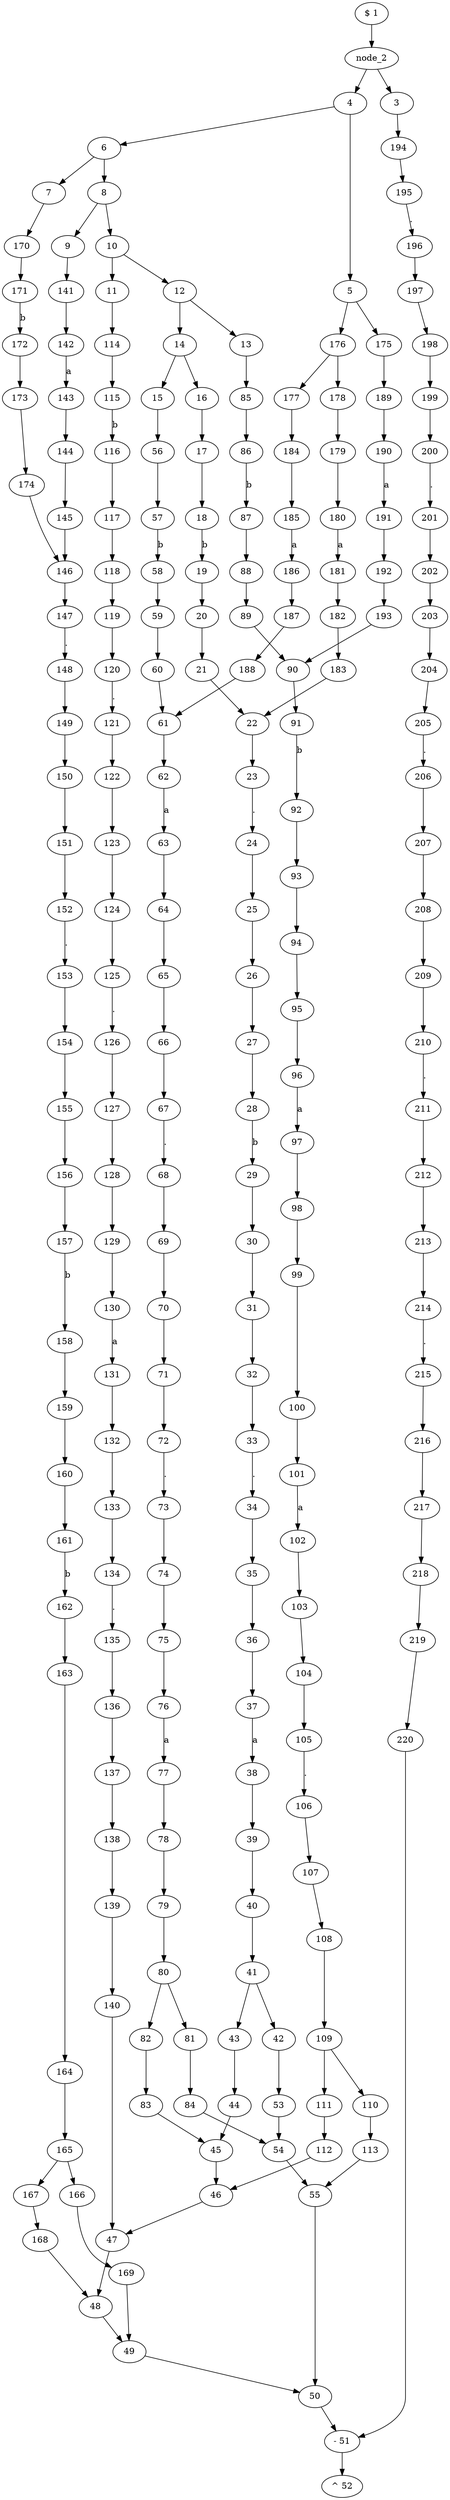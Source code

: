 digraph G {
	node_1 [label="$ 1"]
		node_1 -> node_2
		node_2 -> node_3
		node_2 -> node_4
	node_4 [label="4"]
		node_4 -> node_5
		node_4 -> node_6
	node_6 [label="6"]
		node_6 -> node_7
		node_6 -> node_8
	node_8 [label="8"]
		node_8 -> node_9
		node_8 -> node_10
	node_10 [label="10"]
		node_10 -> node_11
		node_10 -> node_12
	node_12 [label="12"]
		node_12 -> node_13
		node_12 -> node_14
	node_14 [label="14"]
		node_14 -> node_15
		node_14 -> node_16
	node_16 [label="16"]
		node_16 -> node_17
	node_17 [label="17"]
		node_17 -> node_18
	node_18 [label="18"]
		node_18 -> node_19[label = "b"]
	node_19 [label="19"]
		node_19 -> node_20
	node_20 [label="20"]
		node_20 -> node_21
	node_21 [label="21"]
		node_21 -> node_22
	node_22 [label="22"]
		node_22 -> node_23
	node_23 [label="23"]
		node_23 -> node_24[label = "."]
	node_24 [label="24"]
		node_24 -> node_25
	node_25 [label="25"]
		node_25 -> node_26
	node_26 [label="26"]
		node_26 -> node_27
	node_27 [label="27"]
		node_27 -> node_28
	node_28 [label="28"]
		node_28 -> node_29[label = "b"]
	node_29 [label="29"]
		node_29 -> node_30
	node_30 [label="30"]
		node_30 -> node_31
	node_31 [label="31"]
		node_31 -> node_32
	node_32 [label="32"]
		node_32 -> node_33
	node_33 [label="33"]
		node_33 -> node_34[label = "."]
	node_34 [label="34"]
		node_34 -> node_35
	node_35 [label="35"]
		node_35 -> node_36
	node_36 [label="36"]
		node_36 -> node_37
	node_37 [label="37"]
		node_37 -> node_38[label = "a"]
	node_38 [label="38"]
		node_38 -> node_39
	node_39 [label="39"]
		node_39 -> node_40
	node_40 [label="40"]
		node_40 -> node_41
	node_41 [label="41"]
		node_41 -> node_42
		node_41 -> node_43
	node_43 [label="43"]
		node_43 -> node_44
	node_44 [label="44"]
		node_44 -> node_45
	node_45 [label="45"]
		node_45 -> node_46
	node_46 [label="46"]
		node_46 -> node_47
	node_47 [label="47"]
		node_47 -> node_48
	node_48 [label="48"]
		node_48 -> node_49
	node_49 [label="49"]
		node_49 -> node_50
	node_50 [label="50"]
		node_50 -> node_51
	node_51 [label="- 51"]
		node_51 -> node_52
	node_52 [label="^ 52"]
	node_42 [label="42"]
		node_42 -> node_53
	node_53 [label="53"]
		node_53 -> node_54
	node_54 [label="54"]
		node_54 -> node_55
	node_55 [label="55"]
		node_55 -> node_50
	node_15 [label="15"]
		node_15 -> node_56
	node_56 [label="56"]
		node_56 -> node_57
	node_57 [label="57"]
		node_57 -> node_58[label = "b"]
	node_58 [label="58"]
		node_58 -> node_59
	node_59 [label="59"]
		node_59 -> node_60
	node_60 [label="60"]
		node_60 -> node_61
	node_61 [label="61"]
		node_61 -> node_62
	node_62 [label="62"]
		node_62 -> node_63[label = "a"]
	node_63 [label="63"]
		node_63 -> node_64
	node_64 [label="64"]
		node_64 -> node_65
	node_65 [label="65"]
		node_65 -> node_66
	node_66 [label="66"]
		node_66 -> node_67
	node_67 [label="67"]
		node_67 -> node_68[label = "."]
	node_68 [label="68"]
		node_68 -> node_69
	node_69 [label="69"]
		node_69 -> node_70
	node_70 [label="70"]
		node_70 -> node_71
	node_71 [label="71"]
		node_71 -> node_72
	node_72 [label="72"]
		node_72 -> node_73[label = "."]
	node_73 [label="73"]
		node_73 -> node_74
	node_74 [label="74"]
		node_74 -> node_75
	node_75 [label="75"]
		node_75 -> node_76
	node_76 [label="76"]
		node_76 -> node_77[label = "a"]
	node_77 [label="77"]
		node_77 -> node_78
	node_78 [label="78"]
		node_78 -> node_79
	node_79 [label="79"]
		node_79 -> node_80
	node_80 [label="80"]
		node_80 -> node_81
		node_80 -> node_82
	node_82 [label="82"]
		node_82 -> node_83
	node_83 [label="83"]
		node_83 -> node_45
	node_81 [label="81"]
		node_81 -> node_84
	node_84 [label="84"]
		node_84 -> node_54
	node_13 [label="13"]
		node_13 -> node_85
	node_85 [label="85"]
		node_85 -> node_86
	node_86 [label="86"]
		node_86 -> node_87[label = "b"]
	node_87 [label="87"]
		node_87 -> node_88
	node_88 [label="88"]
		node_88 -> node_89
	node_89 [label="89"]
		node_89 -> node_90
	node_90 [label="90"]
		node_90 -> node_91
	node_91 [label="91"]
		node_91 -> node_92[label = "b"]
	node_92 [label="92"]
		node_92 -> node_93
	node_93 [label="93"]
		node_93 -> node_94
	node_94 [label="94"]
		node_94 -> node_95
	node_95 [label="95"]
		node_95 -> node_96
	node_96 [label="96"]
		node_96 -> node_97[label = "a"]
	node_97 [label="97"]
		node_97 -> node_98
	node_98 [label="98"]
		node_98 -> node_99
	node_99 [label="99"]
		node_99 -> node_100
	node_100 [label="100"]
		node_100 -> node_101
	node_101 [label="101"]
		node_101 -> node_102[label = "a"]
	node_102 [label="102"]
		node_102 -> node_103
	node_103 [label="103"]
		node_103 -> node_104
	node_104 [label="104"]
		node_104 -> node_105
	node_105 [label="105"]
		node_105 -> node_106[label = "."]
	node_106 [label="106"]
		node_106 -> node_107
	node_107 [label="107"]
		node_107 -> node_108
	node_108 [label="108"]
		node_108 -> node_109
	node_109 [label="109"]
		node_109 -> node_110
		node_109 -> node_111
	node_111 [label="111"]
		node_111 -> node_112
	node_112 [label="112"]
		node_112 -> node_46
	node_110 [label="110"]
		node_110 -> node_113
	node_113 [label="113"]
		node_113 -> node_55
	node_11 [label="11"]
		node_11 -> node_114
	node_114 [label="114"]
		node_114 -> node_115
	node_115 [label="115"]
		node_115 -> node_116[label = "b"]
	node_116 [label="116"]
		node_116 -> node_117
	node_117 [label="117"]
		node_117 -> node_118
	node_118 [label="118"]
		node_118 -> node_119
	node_119 [label="119"]
		node_119 -> node_120
	node_120 [label="120"]
		node_120 -> node_121[label = "."]
	node_121 [label="121"]
		node_121 -> node_122
	node_122 [label="122"]
		node_122 -> node_123
	node_123 [label="123"]
		node_123 -> node_124
	node_124 [label="124"]
		node_124 -> node_125
	node_125 [label="125"]
		node_125 -> node_126[label = "."]
	node_126 [label="126"]
		node_126 -> node_127
	node_127 [label="127"]
		node_127 -> node_128
	node_128 [label="128"]
		node_128 -> node_129
	node_129 [label="129"]
		node_129 -> node_130
	node_130 [label="130"]
		node_130 -> node_131[label = "a"]
	node_131 [label="131"]
		node_131 -> node_132
	node_132 [label="132"]
		node_132 -> node_133
	node_133 [label="133"]
		node_133 -> node_134
	node_134 [label="134"]
		node_134 -> node_135[label = "."]
	node_135 [label="135"]
		node_135 -> node_136
	node_136 [label="136"]
		node_136 -> node_137
	node_137 [label="137"]
		node_137 -> node_138
	node_138 [label="138"]
		node_138 -> node_139
	node_139 [label="139"]
		node_139 -> node_140
	node_140 [label="140"]
		node_140 -> node_47
	node_9 [label="9"]
		node_9 -> node_141
	node_141 [label="141"]
		node_141 -> node_142
	node_142 [label="142"]
		node_142 -> node_143[label = "a"]
	node_143 [label="143"]
		node_143 -> node_144
	node_144 [label="144"]
		node_144 -> node_145
	node_145 [label="145"]
		node_145 -> node_146
	node_146 [label="146"]
		node_146 -> node_147
	node_147 [label="147"]
		node_147 -> node_148[label = "."]
	node_148 [label="148"]
		node_148 -> node_149
	node_149 [label="149"]
		node_149 -> node_150
	node_150 [label="150"]
		node_150 -> node_151
	node_151 [label="151"]
		node_151 -> node_152
	node_152 [label="152"]
		node_152 -> node_153[label = "."]
	node_153 [label="153"]
		node_153 -> node_154
	node_154 [label="154"]
		node_154 -> node_155
	node_155 [label="155"]
		node_155 -> node_156
	node_156 [label="156"]
		node_156 -> node_157
	node_157 [label="157"]
		node_157 -> node_158[label = "b"]
	node_158 [label="158"]
		node_158 -> node_159
	node_159 [label="159"]
		node_159 -> node_160
	node_160 [label="160"]
		node_160 -> node_161
	node_161 [label="161"]
		node_161 -> node_162[label = "b"]
	node_162 [label="162"]
		node_162 -> node_163
	node_163 [label="163"]
		node_163 -> node_164
	node_164 [label="164"]
		node_164 -> node_165
	node_165 [label="165"]
		node_165 -> node_166
		node_165 -> node_167
	node_167 [label="167"]
		node_167 -> node_168
	node_168 [label="168"]
		node_168 -> node_48
	node_166 [label="166"]
		node_166 -> node_169
	node_169 [label="169"]
		node_169 -> node_49
	node_7 [label="7"]
		node_7 -> node_170
	node_170 [label="170"]
		node_170 -> node_171
	node_171 [label="171"]
		node_171 -> node_172[label = "b"]
	node_172 [label="172"]
		node_172 -> node_173
	node_173 [label="173"]
		node_173 -> node_174
	node_174 [label="174"]
		node_174 -> node_146
	node_5 [label="5"]
		node_5 -> node_175
		node_5 -> node_176
	node_176 [label="176"]
		node_176 -> node_177
		node_176 -> node_178
	node_178 [label="178"]
		node_178 -> node_179
	node_179 [label="179"]
		node_179 -> node_180
	node_180 [label="180"]
		node_180 -> node_181[label = "a"]
	node_181 [label="181"]
		node_181 -> node_182
	node_182 [label="182"]
		node_182 -> node_183
	node_183 [label="183"]
		node_183 -> node_22
	node_177 [label="177"]
		node_177 -> node_184
	node_184 [label="184"]
		node_184 -> node_185
	node_185 [label="185"]
		node_185 -> node_186[label = "a"]
	node_186 [label="186"]
		node_186 -> node_187
	node_187 [label="187"]
		node_187 -> node_188
	node_188 [label="188"]
		node_188 -> node_61
	node_175 [label="175"]
		node_175 -> node_189
	node_189 [label="189"]
		node_189 -> node_190
	node_190 [label="190"]
		node_190 -> node_191[label = "a"]
	node_191 [label="191"]
		node_191 -> node_192
	node_192 [label="192"]
		node_192 -> node_193
	node_193 [label="193"]
		node_193 -> node_90
	node_3 [label="3"]
		node_3 -> node_194
	node_194 [label="194"]
		node_194 -> node_195
	node_195 [label="195"]
		node_195 -> node_196[label = "."]
	node_196 [label="196"]
		node_196 -> node_197
	node_197 [label="197"]
		node_197 -> node_198
	node_198 [label="198"]
		node_198 -> node_199
	node_199 [label="199"]
		node_199 -> node_200
	node_200 [label="200"]
		node_200 -> node_201[label = "."]
	node_201 [label="201"]
		node_201 -> node_202
	node_202 [label="202"]
		node_202 -> node_203
	node_203 [label="203"]
		node_203 -> node_204
	node_204 [label="204"]
		node_204 -> node_205
	node_205 [label="205"]
		node_205 -> node_206[label = "."]
	node_206 [label="206"]
		node_206 -> node_207
	node_207 [label="207"]
		node_207 -> node_208
	node_208 [label="208"]
		node_208 -> node_209
	node_209 [label="209"]
		node_209 -> node_210
	node_210 [label="210"]
		node_210 -> node_211[label = "."]
	node_211 [label="211"]
		node_211 -> node_212
	node_212 [label="212"]
		node_212 -> node_213
	node_213 [label="213"]
		node_213 -> node_214
	node_214 [label="214"]
		node_214 -> node_215[label = "."]
	node_215 [label="215"]
		node_215 -> node_216
	node_216 [label="216"]
		node_216 -> node_217
	node_217 [label="217"]
		node_217 -> node_218
	node_218 [label="218"]
		node_218 -> node_219
	node_219 [label="219"]
		node_219 -> node_220
	node_220 [label="220"]
		node_220 -> node_51
}
